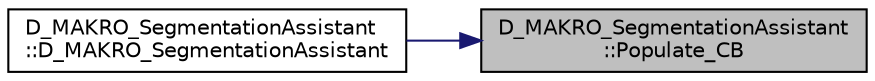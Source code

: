digraph "D_MAKRO_SegmentationAssistant::Populate_CB"
{
 // LATEX_PDF_SIZE
  edge [fontname="Helvetica",fontsize="10",labelfontname="Helvetica",labelfontsize="10"];
  node [fontname="Helvetica",fontsize="10",shape=record];
  rankdir="RL";
  Node1 [label="D_MAKRO_SegmentationAssistant\l::Populate_CB",height=0.2,width=0.4,color="black", fillcolor="grey75", style="filled", fontcolor="black",tooltip=" "];
  Node1 -> Node2 [dir="back",color="midnightblue",fontsize="10",style="solid",fontname="Helvetica"];
  Node2 [label="D_MAKRO_SegmentationAssistant\l::D_MAKRO_SegmentationAssistant",height=0.2,width=0.4,color="black", fillcolor="white", style="filled",URL="$class_d___m_a_k_r_o___segmentation_assistant.html#a8326bd7055a6d9f573a12d2f182517bc",tooltip=" "];
}
